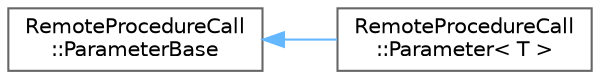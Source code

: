 digraph "Graphical Class Hierarchy"
{
 // LATEX_PDF_SIZE
  bgcolor="transparent";
  edge [fontname=Helvetica,fontsize=10,labelfontname=Helvetica,labelfontsize=10];
  node [fontname=Helvetica,fontsize=10,shape=box,height=0.2,width=0.4];
  rankdir="LR";
  Node0 [id="Node000000",label="RemoteProcedureCall\l::ParameterBase",height=0.2,width=0.4,color="grey40", fillcolor="white", style="filled",URL="$class_remote_procedure_call_1_1_parameter_base.html",tooltip=" "];
  Node0 -> Node1 [id="edge30_Node000000_Node000001",dir="back",color="steelblue1",style="solid",tooltip=" "];
  Node1 [id="Node000001",label="RemoteProcedureCall\l::Parameter\< T \>",height=0.2,width=0.4,color="grey40", fillcolor="white", style="filled",URL="$class_remote_procedure_call_1_1_parameter.html",tooltip="Instances of this class are passed to the caller of the DeserializeCall method, describing and provid..."];
}
